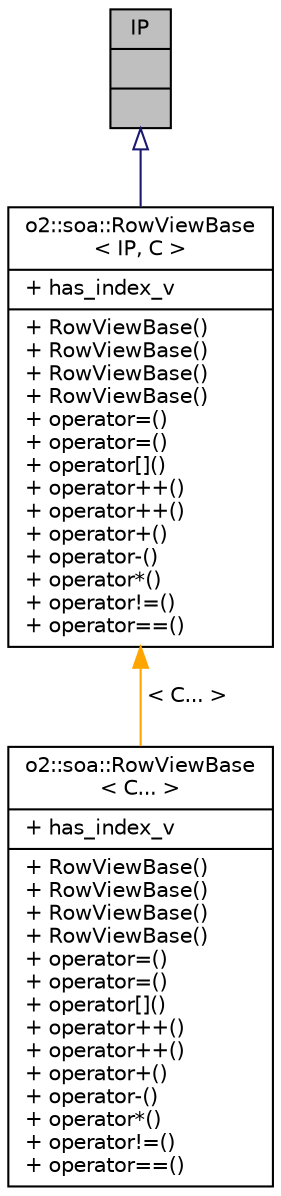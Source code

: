 digraph "IP"
{
 // INTERACTIVE_SVG=YES
  bgcolor="transparent";
  edge [fontname="Helvetica",fontsize="10",labelfontname="Helvetica",labelfontsize="10"];
  node [fontname="Helvetica",fontsize="10",shape=record];
  Node1 [label="{IP\n||}",height=0.2,width=0.4,color="black", fillcolor="grey75", style="filled", fontcolor="black"];
  Node1 -> Node2 [dir="back",color="midnightblue",fontsize="10",style="solid",arrowtail="onormal",fontname="Helvetica"];
  Node2 [label="{o2::soa::RowViewBase\l\< IP, C \>\n|+ has_index_v\l|+ RowViewBase()\l+ RowViewBase()\l+ RowViewBase()\l+ RowViewBase()\l+ operator=()\l+ operator=()\l+ operator[]()\l+ operator++()\l+ operator++()\l+ operator+()\l+ operator-()\l+ operator*()\l+ operator!=()\l+ operator==()\l}",height=0.2,width=0.4,color="black",URL="$d6/d23/structo2_1_1soa_1_1RowViewBase.html"];
  Node2 -> Node3 [dir="back",color="orange",fontsize="10",style="solid",label=" \< C... \>" ,fontname="Helvetica"];
  Node3 [label="{o2::soa::RowViewBase\l\< C... \>\n|+ has_index_v\l|+ RowViewBase()\l+ RowViewBase()\l+ RowViewBase()\l+ RowViewBase()\l+ operator=()\l+ operator=()\l+ operator[]()\l+ operator++()\l+ operator++()\l+ operator+()\l+ operator-()\l+ operator*()\l+ operator!=()\l+ operator==()\l}",height=0.2,width=0.4,color="black",URL="$d6/d23/structo2_1_1soa_1_1RowViewBase.html"];
}
